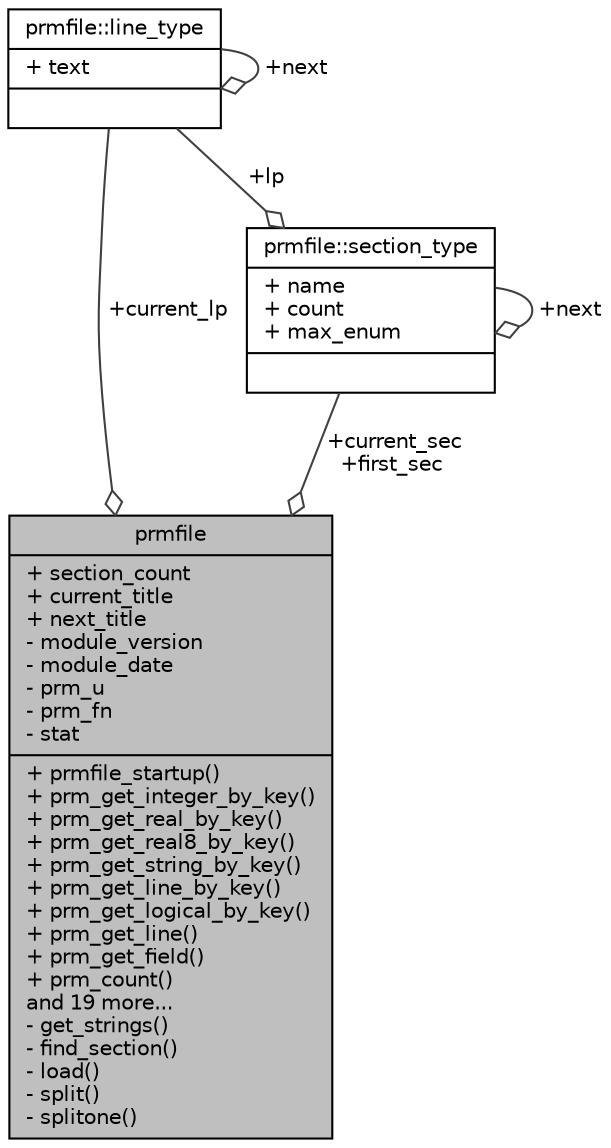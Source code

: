 digraph "prmfile"
{
  edge [fontname="Helvetica",fontsize="10",labelfontname="Helvetica",labelfontsize="10"];
  node [fontname="Helvetica",fontsize="10",shape=record];
  Node1 [label="{prmfile\n|+ section_count\l+ current_title\l+ next_title\l- module_version\l- module_date\l- prm_u\l- prm_fn\l- stat\l|+ prmfile_startup()\l+ prm_get_integer_by_key()\l+ prm_get_real_by_key()\l+ prm_get_real8_by_key()\l+ prm_get_string_by_key()\l+ prm_get_line_by_key()\l+ prm_get_logical_by_key()\l+ prm_get_line()\l+ prm_get_field()\l+ prm_count()\land 19 more...\l- get_strings()\l- find_section()\l- load()\l- split()\l- splitone()\l}",height=0.2,width=0.4,color="black", fillcolor="grey75", style="filled" fontcolor="black"];
  Node2 -> Node1 [color="grey25",fontsize="10",style="solid",label=" +current_sec\n+first_sec" ,arrowhead="odiamond",fontname="Helvetica"];
  Node2 [label="{prmfile::section_type\n|+ name\l+ count\l+ max_enum\l|}",height=0.2,width=0.4,color="black", fillcolor="white", style="filled",URL="$structprmfile_1_1section__type.html"];
  Node2 -> Node2 [color="grey25",fontsize="10",style="solid",label=" +next" ,arrowhead="odiamond",fontname="Helvetica"];
  Node3 -> Node2 [color="grey25",fontsize="10",style="solid",label=" +lp" ,arrowhead="odiamond",fontname="Helvetica"];
  Node3 [label="{prmfile::line_type\n|+ text\l|}",height=0.2,width=0.4,color="black", fillcolor="white", style="filled",URL="$structprmfile_1_1line__type.html"];
  Node3 -> Node3 [color="grey25",fontsize="10",style="solid",label=" +next" ,arrowhead="odiamond",fontname="Helvetica"];
  Node3 -> Node1 [color="grey25",fontsize="10",style="solid",label=" +current_lp" ,arrowhead="odiamond",fontname="Helvetica"];
}
